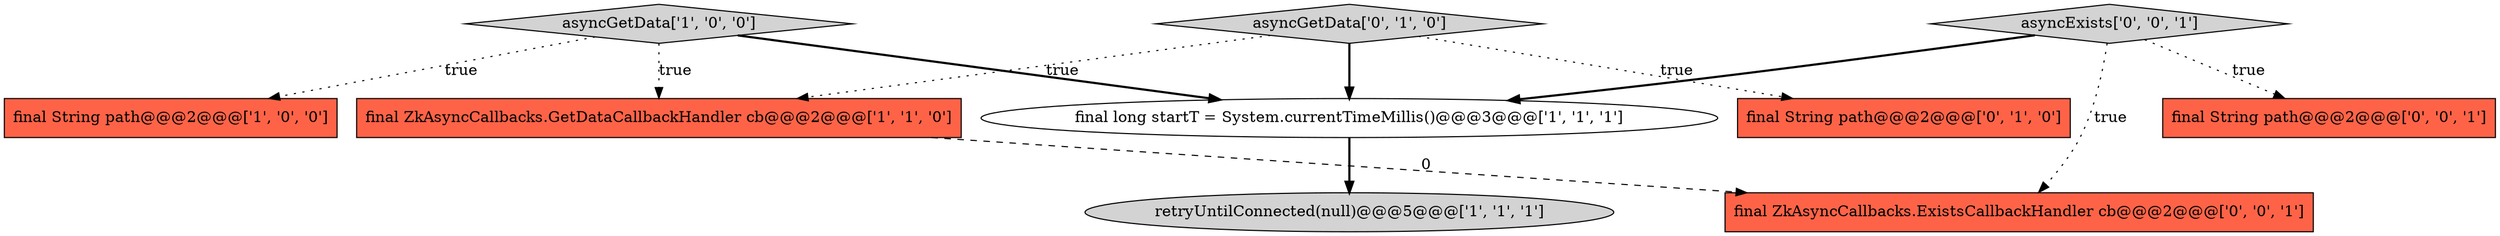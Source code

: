 digraph {
5 [style = filled, label = "asyncGetData['0', '1', '0']", fillcolor = lightgray, shape = diamond image = "AAA0AAABBB2BBB"];
7 [style = filled, label = "final String path@@@2@@@['0', '0', '1']", fillcolor = tomato, shape = box image = "AAA0AAABBB3BBB"];
1 [style = filled, label = "final String path@@@2@@@['1', '0', '0']", fillcolor = tomato, shape = box image = "AAA0AAABBB1BBB"];
9 [style = filled, label = "final ZkAsyncCallbacks.ExistsCallbackHandler cb@@@2@@@['0', '0', '1']", fillcolor = tomato, shape = box image = "AAA0AAABBB3BBB"];
0 [style = filled, label = "asyncGetData['1', '0', '0']", fillcolor = lightgray, shape = diamond image = "AAA0AAABBB1BBB"];
4 [style = filled, label = "retryUntilConnected(null)@@@5@@@['1', '1', '1']", fillcolor = lightgray, shape = ellipse image = "AAA0AAABBB1BBB"];
2 [style = filled, label = "final long startT = System.currentTimeMillis()@@@3@@@['1', '1', '1']", fillcolor = white, shape = ellipse image = "AAA0AAABBB1BBB"];
6 [style = filled, label = "final String path@@@2@@@['0', '1', '0']", fillcolor = tomato, shape = box image = "AAA0AAABBB2BBB"];
3 [style = filled, label = "final ZkAsyncCallbacks.GetDataCallbackHandler cb@@@2@@@['1', '1', '0']", fillcolor = tomato, shape = box image = "AAA0AAABBB1BBB"];
8 [style = filled, label = "asyncExists['0', '0', '1']", fillcolor = lightgray, shape = diamond image = "AAA0AAABBB3BBB"];
5->6 [style = dotted, label="true"];
8->7 [style = dotted, label="true"];
5->2 [style = bold, label=""];
0->2 [style = bold, label=""];
0->3 [style = dotted, label="true"];
8->9 [style = dotted, label="true"];
5->3 [style = dotted, label="true"];
8->2 [style = bold, label=""];
3->9 [style = dashed, label="0"];
2->4 [style = bold, label=""];
0->1 [style = dotted, label="true"];
}
